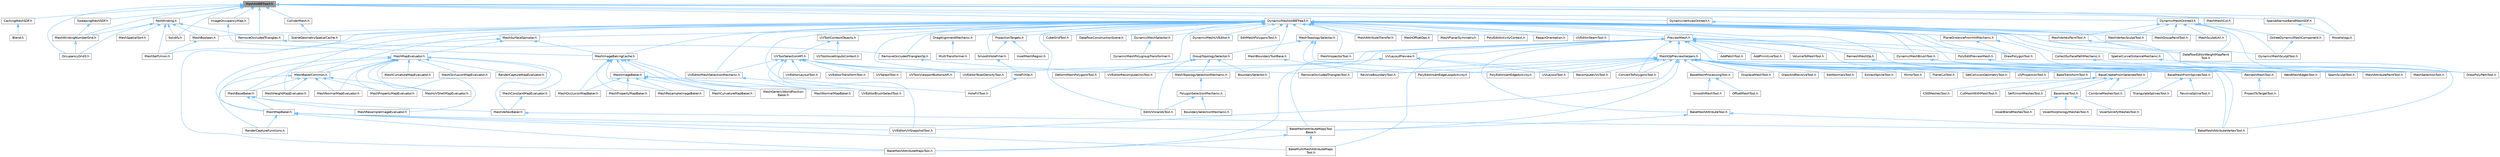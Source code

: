 digraph "MeshAABBTree3.h"
{
 // INTERACTIVE_SVG=YES
 // LATEX_PDF_SIZE
  bgcolor="transparent";
  edge [fontname=Helvetica,fontsize=10,labelfontname=Helvetica,labelfontsize=10];
  node [fontname=Helvetica,fontsize=10,shape=box,height=0.2,width=0.4];
  Node1 [id="Node000001",label="MeshAABBTree3.h",height=0.2,width=0.4,color="gray40", fillcolor="grey60", style="filled", fontcolor="black",tooltip=" "];
  Node1 -> Node2 [id="edge1_Node000001_Node000002",dir="back",color="steelblue1",style="solid",tooltip=" "];
  Node2 [id="Node000002",label="CachingMeshSDF.h",height=0.2,width=0.4,color="grey40", fillcolor="white", style="filled",URL="$d3/de9/CachingMeshSDF_8h.html",tooltip=" "];
  Node2 -> Node3 [id="edge2_Node000002_Node000003",dir="back",color="steelblue1",style="solid",tooltip=" "];
  Node3 [id="Node000003",label="Blend.h",height=0.2,width=0.4,color="grey40", fillcolor="white", style="filled",URL="$d4/d80/Blend_8h.html",tooltip=" "];
  Node1 -> Node4 [id="edge3_Node000001_Node000004",dir="back",color="steelblue1",style="solid",tooltip=" "];
  Node4 [id="Node000004",label="ColliderMesh.h",height=0.2,width=0.4,color="grey40", fillcolor="white", style="filled",URL="$d8/d3c/ColliderMesh_8h.html",tooltip=" "];
  Node4 -> Node5 [id="edge4_Node000004_Node000005",dir="back",color="steelblue1",style="solid",tooltip=" "];
  Node5 [id="Node000005",label="SceneGeometrySpatialCache.h",height=0.2,width=0.4,color="grey40", fillcolor="white", style="filled",URL="$d6/d6f/SceneGeometrySpatialCache_8h.html",tooltip=" "];
  Node1 -> Node6 [id="edge5_Node000001_Node000006",dir="back",color="steelblue1",style="solid",tooltip=" "];
  Node6 [id="Node000006",label="DynamicMeshAABBTree3.h",height=0.2,width=0.4,color="grey40", fillcolor="white", style="filled",URL="$d5/d0d/DynamicMeshAABBTree3_8h.html",tooltip=" "];
  Node6 -> Node7 [id="edge6_Node000006_Node000007",dir="back",color="steelblue1",style="solid",tooltip=" "];
  Node7 [id="Node000007",label="BakeMeshAttributeMapsTool.h",height=0.2,width=0.4,color="grey40", fillcolor="white", style="filled",URL="$d8/d14/BakeMeshAttributeMapsTool_8h.html",tooltip=" "];
  Node6 -> Node8 [id="edge7_Node000006_Node000008",dir="back",color="steelblue1",style="solid",tooltip=" "];
  Node8 [id="Node000008",label="BakeMeshAttributeVertexTool.h",height=0.2,width=0.4,color="grey40", fillcolor="white", style="filled",URL="$d6/d76/BakeMeshAttributeVertexTool_8h.html",tooltip=" "];
  Node6 -> Node9 [id="edge8_Node000006_Node000009",dir="back",color="steelblue1",style="solid",tooltip=" "];
  Node9 [id="Node000009",label="CollectSurfacePathMechanic.h",height=0.2,width=0.4,color="grey40", fillcolor="white", style="filled",URL="$d5/dd0/CollectSurfacePathMechanic_8h.html",tooltip=" "];
  Node9 -> Node10 [id="edge9_Node000009_Node000010",dir="back",color="steelblue1",style="solid",tooltip=" "];
  Node10 [id="Node000010",label="DrawPolyPathTool.h",height=0.2,width=0.4,color="grey40", fillcolor="white", style="filled",URL="$dc/d3e/DrawPolyPathTool_8h.html",tooltip=" "];
  Node6 -> Node11 [id="edge10_Node000006_Node000011",dir="back",color="steelblue1",style="solid",tooltip=" "];
  Node11 [id="Node000011",label="CubeGridTool.h",height=0.2,width=0.4,color="grey40", fillcolor="white", style="filled",URL="$d3/d38/CubeGridTool_8h.html",tooltip=" "];
  Node6 -> Node12 [id="edge11_Node000006_Node000012",dir="back",color="steelblue1",style="solid",tooltip=" "];
  Node12 [id="Node000012",label="DataflowConstructionScene.h",height=0.2,width=0.4,color="grey40", fillcolor="white", style="filled",URL="$d7/d24/DataflowConstructionScene_8h.html",tooltip=" "];
  Node6 -> Node13 [id="edge12_Node000006_Node000013",dir="back",color="steelblue1",style="solid",tooltip=" "];
  Node13 [id="Node000013",label="DataflowEditorWeightMapPaint\lTool.h",height=0.2,width=0.4,color="grey40", fillcolor="white", style="filled",URL="$db/d46/DataflowEditorWeightMapPaintTool_8h.html",tooltip=" "];
  Node6 -> Node14 [id="edge13_Node000006_Node000014",dir="back",color="steelblue1",style="solid",tooltip=" "];
  Node14 [id="Node000014",label="DeformMeshPolygonsTool.h",height=0.2,width=0.4,color="grey40", fillcolor="white", style="filled",URL="$db/d72/DeformMeshPolygonsTool_8h.html",tooltip=" "];
  Node6 -> Node15 [id="edge14_Node000006_Node000015",dir="back",color="steelblue1",style="solid",tooltip=" "];
  Node15 [id="Node000015",label="DragAlignmentMechanic.h",height=0.2,width=0.4,color="grey40", fillcolor="white", style="filled",URL="$d1/d74/DragAlignmentMechanic_8h.html",tooltip=" "];
  Node15 -> Node16 [id="edge15_Node000015_Node000016",dir="back",color="steelblue1",style="solid",tooltip=" "];
  Node16 [id="Node000016",label="MultiTransformer.h",height=0.2,width=0.4,color="grey40", fillcolor="white", style="filled",URL="$d1/d6f/MultiTransformer_8h.html",tooltip=" "];
  Node6 -> Node17 [id="edge16_Node000006_Node000017",dir="back",color="steelblue1",style="solid",tooltip=" "];
  Node17 [id="Node000017",label="DrawPolygonTool.h",height=0.2,width=0.4,color="grey40", fillcolor="white", style="filled",URL="$d0/d15/DrawPolygonTool_8h.html",tooltip=" "];
  Node6 -> Node18 [id="edge17_Node000006_Node000018",dir="back",color="steelblue1",style="solid",tooltip=" "];
  Node18 [id="Node000018",label="DynamicMeshBrushTool.h",height=0.2,width=0.4,color="grey40", fillcolor="white", style="filled",URL="$da/d04/DynamicMeshBrushTool_8h.html",tooltip=" "];
  Node18 -> Node19 [id="edge18_Node000018_Node000019",dir="back",color="steelblue1",style="solid",tooltip=" "];
  Node19 [id="Node000019",label="MeshAttributePaintTool.h",height=0.2,width=0.4,color="grey40", fillcolor="white", style="filled",URL="$d3/d29/MeshAttributePaintTool_8h.html",tooltip=" "];
  Node18 -> Node20 [id="edge19_Node000018_Node000020",dir="back",color="steelblue1",style="solid",tooltip=" "];
  Node20 [id="Node000020",label="MeshSelectionTool.h",height=0.2,width=0.4,color="grey40", fillcolor="white", style="filled",URL="$d8/d80/MeshSelectionTool_8h.html",tooltip=" "];
  Node18 -> Node21 [id="edge20_Node000018_Node000021",dir="back",color="steelblue1",style="solid",tooltip=" "];
  Node21 [id="Node000021",label="SeamSculptTool.h",height=0.2,width=0.4,color="grey40", fillcolor="white", style="filled",URL="$d1/d31/SeamSculptTool_8h.html",tooltip=" "];
  Node6 -> Node22 [id="edge21_Node000006_Node000022",dir="back",color="steelblue1",style="solid",tooltip=" "];
  Node22 [id="Node000022",label="DynamicMeshSculptTool.h",height=0.2,width=0.4,color="grey40", fillcolor="white", style="filled",URL="$d6/d16/DynamicMeshSculptTool_8h.html",tooltip=" "];
  Node6 -> Node23 [id="edge22_Node000006_Node000023",dir="back",color="steelblue1",style="solid",tooltip=" "];
  Node23 [id="Node000023",label="DynamicMeshSelector.h",height=0.2,width=0.4,color="grey40", fillcolor="white", style="filled",URL="$dc/d01/DynamicMeshSelector_8h.html",tooltip=" "];
  Node23 -> Node24 [id="edge23_Node000023_Node000024",dir="back",color="steelblue1",style="solid",tooltip=" "];
  Node24 [id="Node000024",label="DynamicMeshPolygroupTransformer.h",height=0.2,width=0.4,color="grey40", fillcolor="white", style="filled",URL="$dc/db2/DynamicMeshPolygroupTransformer_8h.html",tooltip=" "];
  Node6 -> Node25 [id="edge24_Node000006_Node000025",dir="back",color="steelblue1",style="solid",tooltip=" "];
  Node25 [id="Node000025",label="DynamicMeshUVEditor.h",height=0.2,width=0.4,color="grey40", fillcolor="white", style="filled",URL="$d9/d1e/DynamicMeshUVEditor_8h.html",tooltip=" "];
  Node6 -> Node26 [id="edge25_Node000006_Node000026",dir="back",color="steelblue1",style="solid",tooltip=" "];
  Node26 [id="Node000026",label="EditMeshPolygonsTool.h",height=0.2,width=0.4,color="grey40", fillcolor="white", style="filled",URL="$d5/d72/EditMeshPolygonsTool_8h.html",tooltip=" "];
  Node6 -> Node27 [id="edge26_Node000006_Node000027",dir="back",color="steelblue1",style="solid",tooltip=" "];
  Node27 [id="Node000027",label="EditUVIslandsTool.h",height=0.2,width=0.4,color="grey40", fillcolor="white", style="filled",URL="$d0/de4/EditUVIslandsTool_8h.html",tooltip=" "];
  Node6 -> Node28 [id="edge27_Node000006_Node000028",dir="back",color="steelblue1",style="solid",tooltip=" "];
  Node28 [id="Node000028",label="HoleFillTool.h",height=0.2,width=0.4,color="grey40", fillcolor="white", style="filled",URL="$da/d02/HoleFillTool_8h.html",tooltip=" "];
  Node6 -> Node29 [id="edge28_Node000006_Node000029",dir="back",color="steelblue1",style="solid",tooltip=" "];
  Node29 [id="Node000029",label="MeshAttributeTransfer.h",height=0.2,width=0.4,color="grey40", fillcolor="white", style="filled",URL="$dc/d1c/MeshAttributeTransfer_8h.html",tooltip=" "];
  Node6 -> Node30 [id="edge29_Node000006_Node000030",dir="back",color="steelblue1",style="solid",tooltip=" "];
  Node30 [id="Node000030",label="MeshBakerCommon.h",height=0.2,width=0.4,color="grey40", fillcolor="white", style="filled",URL="$d9/d92/MeshBakerCommon_8h.html",tooltip=" "];
  Node30 -> Node31 [id="edge30_Node000030_Node000031",dir="back",color="steelblue1",style="solid",tooltip=" "];
  Node31 [id="Node000031",label="MeshBaseBaker.h",height=0.2,width=0.4,color="grey40", fillcolor="white", style="filled",URL="$d7/ddc/MeshBaseBaker_8h.html",tooltip=" "];
  Node31 -> Node32 [id="edge31_Node000031_Node000032",dir="back",color="steelblue1",style="solid",tooltip=" "];
  Node32 [id="Node000032",label="MeshMapBaker.h",height=0.2,width=0.4,color="grey40", fillcolor="white", style="filled",URL="$d5/d05/MeshMapBaker_8h.html",tooltip=" "];
  Node32 -> Node7 [id="edge32_Node000032_Node000007",dir="back",color="steelblue1",style="solid",tooltip=" "];
  Node32 -> Node33 [id="edge33_Node000032_Node000033",dir="back",color="steelblue1",style="solid",tooltip=" "];
  Node33 [id="Node000033",label="BakeMeshAttributeMapsTool\lBase.h",height=0.2,width=0.4,color="grey40", fillcolor="white", style="filled",URL="$dc/d68/BakeMeshAttributeMapsToolBase_8h.html",tooltip=" "];
  Node33 -> Node7 [id="edge34_Node000033_Node000007",dir="back",color="steelblue1",style="solid",tooltip=" "];
  Node33 -> Node34 [id="edge35_Node000033_Node000034",dir="back",color="steelblue1",style="solid",tooltip=" "];
  Node34 [id="Node000034",label="BakeMultiMeshAttributeMaps\lTool.h",height=0.2,width=0.4,color="grey40", fillcolor="white", style="filled",URL="$d7/d65/BakeMultiMeshAttributeMapsTool_8h.html",tooltip=" "];
  Node32 -> Node34 [id="edge36_Node000032_Node000034",dir="back",color="steelblue1",style="solid",tooltip=" "];
  Node32 -> Node35 [id="edge37_Node000032_Node000035",dir="back",color="steelblue1",style="solid",tooltip=" "];
  Node35 [id="Node000035",label="RenderCaptureFunctions.h",height=0.2,width=0.4,color="grey40", fillcolor="white", style="filled",URL="$d3/dc6/RenderCaptureFunctions_8h.html",tooltip=" "];
  Node32 -> Node36 [id="edge38_Node000032_Node000036",dir="back",color="steelblue1",style="solid",tooltip=" "];
  Node36 [id="Node000036",label="UVEditorUVSnapshotTool.h",height=0.2,width=0.4,color="grey40", fillcolor="white", style="filled",URL="$d4/dd6/UVEditorUVSnapshotTool_8h.html",tooltip=" "];
  Node31 -> Node37 [id="edge39_Node000031_Node000037",dir="back",color="steelblue1",style="solid",tooltip=" "];
  Node37 [id="Node000037",label="MeshResampleImageEvaluator.h",height=0.2,width=0.4,color="grey40", fillcolor="white", style="filled",URL="$df/de3/MeshResampleImageEvaluator_8h.html",tooltip=" "];
  Node31 -> Node38 [id="edge40_Node000031_Node000038",dir="back",color="steelblue1",style="solid",tooltip=" "];
  Node38 [id="Node000038",label="MeshVertexBaker.h",height=0.2,width=0.4,color="grey40", fillcolor="white", style="filled",URL="$df/d96/MeshVertexBaker_8h.html",tooltip=" "];
  Node38 -> Node8 [id="edge41_Node000038_Node000008",dir="back",color="steelblue1",style="solid",tooltip=" "];
  Node30 -> Node39 [id="edge42_Node000030_Node000039",dir="back",color="steelblue1",style="solid",tooltip=" "];
  Node39 [id="Node000039",label="MeshHeightMapEvaluator.h",height=0.2,width=0.4,color="grey40", fillcolor="white", style="filled",URL="$df/d45/MeshHeightMapEvaluator_8h.html",tooltip=" "];
  Node30 -> Node40 [id="edge43_Node000030_Node000040",dir="back",color="steelblue1",style="solid",tooltip=" "];
  Node40 [id="Node000040",label="MeshNormalMapEvaluator.h",height=0.2,width=0.4,color="grey40", fillcolor="white", style="filled",URL="$da/d03/MeshNormalMapEvaluator_8h.html",tooltip=" "];
  Node30 -> Node41 [id="edge44_Node000030_Node000041",dir="back",color="steelblue1",style="solid",tooltip=" "];
  Node41 [id="Node000041",label="MeshPropertyMapEvaluator.h",height=0.2,width=0.4,color="grey40", fillcolor="white", style="filled",URL="$d5/d6f/MeshPropertyMapEvaluator_8h.html",tooltip=" "];
  Node30 -> Node42 [id="edge45_Node000030_Node000042",dir="back",color="steelblue1",style="solid",tooltip=" "];
  Node42 [id="Node000042",label="MeshUVShellMapEvaluator.h",height=0.2,width=0.4,color="grey40", fillcolor="white", style="filled",URL="$da/d27/MeshUVShellMapEvaluator_8h.html",tooltip=" "];
  Node30 -> Node35 [id="edge46_Node000030_Node000035",dir="back",color="steelblue1",style="solid",tooltip=" "];
  Node6 -> Node31 [id="edge47_Node000006_Node000031",dir="back",color="steelblue1",style="solid",tooltip=" "];
  Node6 -> Node43 [id="edge48_Node000006_Node000043",dir="back",color="steelblue1",style="solid",tooltip=" "];
  Node43 [id="Node000043",label="MeshBoolean.h",height=0.2,width=0.4,color="grey40", fillcolor="white", style="filled",URL="$dc/d24/MeshBoolean_8h.html",tooltip=" "];
  Node43 -> Node44 [id="edge49_Node000043_Node000044",dir="back",color="steelblue1",style="solid",tooltip=" "];
  Node44 [id="Node000044",label="MeshSelfUnion.h",height=0.2,width=0.4,color="grey40", fillcolor="white", style="filled",URL="$d0/d5f/MeshSelfUnion_8h.html",tooltip=" "];
  Node6 -> Node45 [id="edge50_Node000006_Node000045",dir="back",color="steelblue1",style="solid",tooltip=" "];
  Node45 [id="Node000045",label="MeshBoundaryToolBase.h",height=0.2,width=0.4,color="grey40", fillcolor="white", style="filled",URL="$dd/da3/MeshBoundaryToolBase_8h.html",tooltip=" "];
  Node45 -> Node46 [id="edge51_Node000045_Node000046",dir="back",color="steelblue1",style="solid",tooltip=" "];
  Node46 [id="Node000046",label="RevolveBoundaryTool.h",height=0.2,width=0.4,color="grey40", fillcolor="white", style="filled",URL="$da/dce/RevolveBoundaryTool_8h.html",tooltip=" "];
  Node6 -> Node47 [id="edge52_Node000006_Node000047",dir="back",color="steelblue1",style="solid",tooltip=" "];
  Node47 [id="Node000047",label="MeshGroupPaintTool.h",height=0.2,width=0.4,color="grey40", fillcolor="white", style="filled",URL="$dd/d04/MeshGroupPaintTool_8h.html",tooltip=" "];
  Node6 -> Node48 [id="edge53_Node000006_Node000048",dir="back",color="steelblue1",style="solid",tooltip=" "];
  Node48 [id="Node000048",label="MeshImageBakingCache.h",height=0.2,width=0.4,color="grey40", fillcolor="white", style="filled",URL="$dd/d09/MeshImageBakingCache_8h.html",tooltip=" "];
  Node48 -> Node49 [id="edge54_Node000048_Node000049",dir="back",color="steelblue1",style="solid",tooltip=" "];
  Node49 [id="Node000049",label="MeshCurvatureMapBaker.h",height=0.2,width=0.4,color="grey40", fillcolor="white", style="filled",URL="$d8/ddd/MeshCurvatureMapBaker_8h.html",tooltip=" "];
  Node48 -> Node50 [id="edge55_Node000048_Node000050",dir="back",color="steelblue1",style="solid",tooltip=" "];
  Node50 [id="Node000050",label="MeshGenericWorldPosition\lBaker.h",height=0.2,width=0.4,color="grey40", fillcolor="white", style="filled",URL="$df/d9a/MeshGenericWorldPositionBaker_8h.html",tooltip=" "];
  Node48 -> Node51 [id="edge56_Node000048_Node000051",dir="back",color="steelblue1",style="solid",tooltip=" "];
  Node51 [id="Node000051",label="MeshImageBaker.h",height=0.2,width=0.4,color="grey40", fillcolor="white", style="filled",URL="$df/d35/MeshImageBaker_8h.html",tooltip=" "];
  Node51 -> Node49 [id="edge57_Node000051_Node000049",dir="back",color="steelblue1",style="solid",tooltip=" "];
  Node51 -> Node50 [id="edge58_Node000051_Node000050",dir="back",color="steelblue1",style="solid",tooltip=" "];
  Node51 -> Node52 [id="edge59_Node000051_Node000052",dir="back",color="steelblue1",style="solid",tooltip=" "];
  Node52 [id="Node000052",label="MeshNormalMapBaker.h",height=0.2,width=0.4,color="grey40", fillcolor="white", style="filled",URL="$d5/dff/MeshNormalMapBaker_8h.html",tooltip=" "];
  Node51 -> Node53 [id="edge60_Node000051_Node000053",dir="back",color="steelblue1",style="solid",tooltip=" "];
  Node53 [id="Node000053",label="MeshOcclusionMapBaker.h",height=0.2,width=0.4,color="grey40", fillcolor="white", style="filled",URL="$dd/d77/MeshOcclusionMapBaker_8h.html",tooltip=" "];
  Node51 -> Node54 [id="edge61_Node000051_Node000054",dir="back",color="steelblue1",style="solid",tooltip=" "];
  Node54 [id="Node000054",label="MeshPropertyMapBaker.h",height=0.2,width=0.4,color="grey40", fillcolor="white", style="filled",URL="$d1/dcf/MeshPropertyMapBaker_8h.html",tooltip=" "];
  Node51 -> Node55 [id="edge62_Node000051_Node000055",dir="back",color="steelblue1",style="solid",tooltip=" "];
  Node55 [id="Node000055",label="MeshResampleImageBaker.h",height=0.2,width=0.4,color="grey40", fillcolor="white", style="filled",URL="$d4/d00/MeshResampleImageBaker_8h.html",tooltip=" "];
  Node48 -> Node52 [id="edge63_Node000048_Node000052",dir="back",color="steelblue1",style="solid",tooltip=" "];
  Node48 -> Node53 [id="edge64_Node000048_Node000053",dir="back",color="steelblue1",style="solid",tooltip=" "];
  Node48 -> Node54 [id="edge65_Node000048_Node000054",dir="back",color="steelblue1",style="solid",tooltip=" "];
  Node48 -> Node55 [id="edge66_Node000048_Node000055",dir="back",color="steelblue1",style="solid",tooltip=" "];
  Node6 -> Node56 [id="edge67_Node000006_Node000056",dir="back",color="steelblue1",style="solid",tooltip=" "];
  Node56 [id="Node000056",label="MeshInspectorTool.h",height=0.2,width=0.4,color="grey40", fillcolor="white", style="filled",URL="$de/da1/MeshInspectorTool_8h.html",tooltip=" "];
  Node6 -> Node57 [id="edge68_Node000006_Node000057",dir="back",color="steelblue1",style="solid",tooltip=" "];
  Node57 [id="Node000057",label="MeshOffsetOps.h",height=0.2,width=0.4,color="grey40", fillcolor="white", style="filled",URL="$da/d6c/MeshOffsetOps_8h.html",tooltip=" "];
  Node6 -> Node58 [id="edge69_Node000006_Node000058",dir="back",color="steelblue1",style="solid",tooltip=" "];
  Node58 [id="Node000058",label="MeshPlanarSymmetry.h",height=0.2,width=0.4,color="grey40", fillcolor="white", style="filled",URL="$d7/d1d/MeshPlanarSymmetry_8h.html",tooltip=" "];
  Node6 -> Node59 [id="edge70_Node000006_Node000059",dir="back",color="steelblue1",style="solid",tooltip=" "];
  Node59 [id="Node000059",label="MeshSculptUtil.h",height=0.2,width=0.4,color="grey40", fillcolor="white", style="filled",URL="$dc/de1/MeshSculptUtil_8h.html",tooltip=" "];
  Node6 -> Node44 [id="edge71_Node000006_Node000044",dir="back",color="steelblue1",style="solid",tooltip=" "];
  Node6 -> Node60 [id="edge72_Node000006_Node000060",dir="back",color="steelblue1",style="solid",tooltip=" "];
  Node60 [id="Node000060",label="MeshSurfaceSampler.h",height=0.2,width=0.4,color="grey40", fillcolor="white", style="filled",URL="$de/d0c/MeshSurfaceSampler_8h.html",tooltip=" "];
  Node60 -> Node48 [id="edge73_Node000060_Node000048",dir="back",color="steelblue1",style="solid",tooltip=" "];
  Node60 -> Node32 [id="edge74_Node000060_Node000032",dir="back",color="steelblue1",style="solid",tooltip=" "];
  Node60 -> Node61 [id="edge75_Node000060_Node000061",dir="back",color="steelblue1",style="solid",tooltip=" "];
  Node61 [id="Node000061",label="MeshMapEvaluator.h",height=0.2,width=0.4,color="grey40", fillcolor="white", style="filled",URL="$d1/d1f/MeshMapEvaluator_8h.html",tooltip=" "];
  Node61 -> Node30 [id="edge76_Node000061_Node000030",dir="back",color="steelblue1",style="solid",tooltip=" "];
  Node61 -> Node62 [id="edge77_Node000061_Node000062",dir="back",color="steelblue1",style="solid",tooltip=" "];
  Node62 [id="Node000062",label="MeshConstantMapEvaluator.h",height=0.2,width=0.4,color="grey40", fillcolor="white", style="filled",URL="$dd/dfb/MeshConstantMapEvaluator_8h.html",tooltip=" "];
  Node62 -> Node38 [id="edge78_Node000062_Node000038",dir="back",color="steelblue1",style="solid",tooltip=" "];
  Node61 -> Node63 [id="edge79_Node000061_Node000063",dir="back",color="steelblue1",style="solid",tooltip=" "];
  Node63 [id="Node000063",label="MeshCurvatureMapEvaluator.h",height=0.2,width=0.4,color="grey40", fillcolor="white", style="filled",URL="$d6/dc0/MeshCurvatureMapEvaluator_8h.html",tooltip=" "];
  Node61 -> Node39 [id="edge80_Node000061_Node000039",dir="back",color="steelblue1",style="solid",tooltip=" "];
  Node61 -> Node32 [id="edge81_Node000061_Node000032",dir="back",color="steelblue1",style="solid",tooltip=" "];
  Node61 -> Node40 [id="edge82_Node000061_Node000040",dir="back",color="steelblue1",style="solid",tooltip=" "];
  Node61 -> Node64 [id="edge83_Node000061_Node000064",dir="back",color="steelblue1",style="solid",tooltip=" "];
  Node64 [id="Node000064",label="MeshOcclusionMapEvaluator.h",height=0.2,width=0.4,color="grey40", fillcolor="white", style="filled",URL="$d5/dc2/MeshOcclusionMapEvaluator_8h.html",tooltip=" "];
  Node61 -> Node41 [id="edge84_Node000061_Node000041",dir="back",color="steelblue1",style="solid",tooltip=" "];
  Node61 -> Node37 [id="edge85_Node000061_Node000037",dir="back",color="steelblue1",style="solid",tooltip=" "];
  Node61 -> Node42 [id="edge86_Node000061_Node000042",dir="back",color="steelblue1",style="solid",tooltip=" "];
  Node61 -> Node38 [id="edge87_Node000061_Node000038",dir="back",color="steelblue1",style="solid",tooltip=" "];
  Node61 -> Node65 [id="edge88_Node000061_Node000065",dir="back",color="steelblue1",style="solid",tooltip=" "];
  Node65 [id="Node000065",label="RenderCaptureMapEvaluator.h",height=0.2,width=0.4,color="grey40", fillcolor="white", style="filled",URL="$d0/d5c/RenderCaptureMapEvaluator_8h.html",tooltip=" "];
  Node6 -> Node66 [id="edge89_Node000006_Node000066",dir="back",color="steelblue1",style="solid",tooltip=" "];
  Node66 [id="Node000066",label="MeshTopologySelector.h",height=0.2,width=0.4,color="grey40", fillcolor="white", style="filled",URL="$d1/db0/MeshTopologySelector_8h.html",tooltip=" "];
  Node66 -> Node67 [id="edge90_Node000066_Node000067",dir="back",color="steelblue1",style="solid",tooltip=" "];
  Node67 [id="Node000067",label="GroupTopologySelector.h",height=0.2,width=0.4,color="grey40", fillcolor="white", style="filled",URL="$dc/dfe/GroupTopologySelector_8h.html",tooltip=" "];
  Node67 -> Node68 [id="edge91_Node000067_Node000068",dir="back",color="steelblue1",style="solid",tooltip=" "];
  Node68 [id="Node000068",label="BoundarySelector.h",height=0.2,width=0.4,color="grey40", fillcolor="white", style="filled",URL="$db/dc2/BoundarySelector_8h.html",tooltip=" "];
  Node67 -> Node14 [id="edge92_Node000067_Node000014",dir="back",color="steelblue1",style="solid",tooltip=" "];
  Node67 -> Node27 [id="edge93_Node000067_Node000027",dir="back",color="steelblue1",style="solid",tooltip=" "];
  Node67 -> Node69 [id="edge94_Node000067_Node000069",dir="back",color="steelblue1",style="solid",tooltip=" "];
  Node69 [id="Node000069",label="MeshTopologySelectionMechanic.h",height=0.2,width=0.4,color="grey40", fillcolor="white", style="filled",URL="$d5/d15/MeshTopologySelectionMechanic_8h.html",tooltip=" "];
  Node69 -> Node70 [id="edge95_Node000069_Node000070",dir="back",color="steelblue1",style="solid",tooltip=" "];
  Node70 [id="Node000070",label="PolygonSelectionMechanic.h",height=0.2,width=0.4,color="grey40", fillcolor="white", style="filled",URL="$da/dff/PolygonSelectionMechanic_8h.html",tooltip=" "];
  Node70 -> Node71 [id="edge96_Node000070_Node000071",dir="back",color="steelblue1",style="solid",tooltip=" "];
  Node71 [id="Node000071",label="BoundarySelectionMechanic.h",height=0.2,width=0.4,color="grey40", fillcolor="white", style="filled",URL="$d8/dd6/BoundarySelectionMechanic_8h.html",tooltip=" "];
  Node70 -> Node27 [id="edge97_Node000070_Node000027",dir="back",color="steelblue1",style="solid",tooltip=" "];
  Node66 -> Node72 [id="edge98_Node000066_Node000072",dir="back",color="steelblue1",style="solid",tooltip=" "];
  Node72 [id="Node000072",label="PolyEditInsertEdgeActivity.h",height=0.2,width=0.4,color="grey40", fillcolor="white", style="filled",URL="$d1/d26/PolyEditInsertEdgeActivity_8h.html",tooltip=" "];
  Node66 -> Node73 [id="edge99_Node000066_Node000073",dir="back",color="steelblue1",style="solid",tooltip=" "];
  Node73 [id="Node000073",label="PolyEditInsertEdgeLoopActivity.h",height=0.2,width=0.4,color="grey40", fillcolor="white", style="filled",URL="$d5/d37/PolyEditInsertEdgeLoopActivity_8h.html",tooltip=" "];
  Node6 -> Node74 [id="edge100_Node000006_Node000074",dir="back",color="steelblue1",style="solid",tooltip=" "];
  Node74 [id="Node000074",label="MeshVertexPaintTool.h",height=0.2,width=0.4,color="grey40", fillcolor="white", style="filled",URL="$db/d74/MeshVertexPaintTool_8h.html",tooltip=" "];
  Node74 -> Node13 [id="edge101_Node000074_Node000013",dir="back",color="steelblue1",style="solid",tooltip=" "];
  Node6 -> Node75 [id="edge102_Node000006_Node000075",dir="back",color="steelblue1",style="solid",tooltip=" "];
  Node75 [id="Node000075",label="MeshVertexSculptTool.h",height=0.2,width=0.4,color="grey40", fillcolor="white", style="filled",URL="$dc/da6/MeshVertexSculptTool_8h.html",tooltip=" "];
  Node6 -> Node76 [id="edge103_Node000006_Node000076",dir="back",color="steelblue1",style="solid",tooltip=" "];
  Node76 [id="Node000076",label="PlaneDistanceFromHitMechanic.h",height=0.2,width=0.4,color="grey40", fillcolor="white", style="filled",URL="$dc/dea/PlaneDistanceFromHitMechanic_8h.html",tooltip=" "];
  Node76 -> Node10 [id="edge104_Node000076_Node000010",dir="back",color="steelblue1",style="solid",tooltip=" "];
  Node76 -> Node17 [id="edge105_Node000076_Node000017",dir="back",color="steelblue1",style="solid",tooltip=" "];
  Node6 -> Node77 [id="edge106_Node000006_Node000077",dir="back",color="steelblue1",style="solid",tooltip=" "];
  Node77 [id="Node000077",label="PolyEditActivityContext.h",height=0.2,width=0.4,color="grey40", fillcolor="white", style="filled",URL="$d8/d66/PolyEditActivityContext_8h.html",tooltip=" "];
  Node6 -> Node78 [id="edge107_Node000006_Node000078",dir="back",color="steelblue1",style="solid",tooltip=" "];
  Node78 [id="Node000078",label="PolyEditPreviewMesh.h",height=0.2,width=0.4,color="grey40", fillcolor="white", style="filled",URL="$d2/de8/PolyEditPreviewMesh_8h.html",tooltip=" "];
  Node78 -> Node10 [id="edge108_Node000078_Node000010",dir="back",color="steelblue1",style="solid",tooltip=" "];
  Node6 -> Node79 [id="edge109_Node000006_Node000079",dir="back",color="steelblue1",style="solid",tooltip=" "];
  Node79 [id="Node000079",label="PreviewMesh.h",height=0.2,width=0.4,color="grey40", fillcolor="white", style="filled",URL="$d6/d30/PreviewMesh_8h.html",tooltip=" "];
  Node79 -> Node80 [id="edge110_Node000079_Node000080",dir="back",color="steelblue1",style="solid",tooltip=" "];
  Node80 [id="Node000080",label="AddPatchTool.h",height=0.2,width=0.4,color="grey40", fillcolor="white", style="filled",URL="$d5/deb/AddPatchTool_8h.html",tooltip=" "];
  Node79 -> Node81 [id="edge111_Node000079_Node000081",dir="back",color="steelblue1",style="solid",tooltip=" "];
  Node81 [id="Node000081",label="AddPrimitiveTool.h",height=0.2,width=0.4,color="grey40", fillcolor="white", style="filled",URL="$d5/dbf/AddPrimitiveTool_8h.html",tooltip=" "];
  Node79 -> Node7 [id="edge112_Node000079_Node000007",dir="back",color="steelblue1",style="solid",tooltip=" "];
  Node79 -> Node33 [id="edge113_Node000079_Node000033",dir="back",color="steelblue1",style="solid",tooltip=" "];
  Node79 -> Node82 [id="edge114_Node000079_Node000082",dir="back",color="steelblue1",style="solid",tooltip=" "];
  Node82 [id="Node000082",label="BakeMeshAttributeTool.h",height=0.2,width=0.4,color="grey40", fillcolor="white", style="filled",URL="$d0/d82/BakeMeshAttributeTool_8h.html",tooltip=" "];
  Node82 -> Node33 [id="edge115_Node000082_Node000033",dir="back",color="steelblue1",style="solid",tooltip=" "];
  Node82 -> Node8 [id="edge116_Node000082_Node000008",dir="back",color="steelblue1",style="solid",tooltip=" "];
  Node79 -> Node8 [id="edge117_Node000079_Node000008",dir="back",color="steelblue1",style="solid",tooltip=" "];
  Node79 -> Node34 [id="edge118_Node000079_Node000034",dir="back",color="steelblue1",style="solid",tooltip=" "];
  Node79 -> Node83 [id="edge119_Node000079_Node000083",dir="back",color="steelblue1",style="solid",tooltip=" "];
  Node83 [id="Node000083",label="ConvertToPolygonsTool.h",height=0.2,width=0.4,color="grey40", fillcolor="white", style="filled",URL="$d7/d5a/ConvertToPolygonsTool_8h.html",tooltip=" "];
  Node79 -> Node17 [id="edge120_Node000079_Node000017",dir="back",color="steelblue1",style="solid",tooltip=" "];
  Node79 -> Node18 [id="edge121_Node000079_Node000018",dir="back",color="steelblue1",style="solid",tooltip=" "];
  Node79 -> Node56 [id="edge122_Node000079_Node000056",dir="back",color="steelblue1",style="solid",tooltip=" "];
  Node79 -> Node84 [id="edge123_Node000079_Node000084",dir="back",color="steelblue1",style="solid",tooltip=" "];
  Node84 [id="Node000084",label="MeshOpPreviewHelpers.h",height=0.2,width=0.4,color="grey40", fillcolor="white", style="filled",URL="$de/d33/MeshOpPreviewHelpers_8h.html",tooltip=" "];
  Node84 -> Node33 [id="edge124_Node000084_Node000033",dir="back",color="steelblue1",style="solid",tooltip=" "];
  Node84 -> Node8 [id="edge125_Node000084_Node000008",dir="back",color="steelblue1",style="solid",tooltip=" "];
  Node84 -> Node85 [id="edge126_Node000084_Node000085",dir="back",color="steelblue1",style="solid",tooltip=" "];
  Node85 [id="Node000085",label="BakeTransformTool.h",height=0.2,width=0.4,color="grey40", fillcolor="white", style="filled",URL="$dc/d39/BakeTransformTool_8h.html",tooltip=" "];
  Node84 -> Node86 [id="edge127_Node000084_Node000086",dir="back",color="steelblue1",style="solid",tooltip=" "];
  Node86 [id="Node000086",label="BaseCreateFromSelectedTool.h",height=0.2,width=0.4,color="grey40", fillcolor="white", style="filled",URL="$de/dc7/BaseCreateFromSelectedTool_8h.html",tooltip=" "];
  Node86 -> Node87 [id="edge128_Node000086_Node000087",dir="back",color="steelblue1",style="solid",tooltip=" "];
  Node87 [id="Node000087",label="BaseVoxelTool.h",height=0.2,width=0.4,color="grey40", fillcolor="white", style="filled",URL="$db/d63/BaseVoxelTool_8h.html",tooltip=" "];
  Node87 -> Node88 [id="edge129_Node000087_Node000088",dir="back",color="steelblue1",style="solid",tooltip=" "];
  Node88 [id="Node000088",label="VoxelBlendMeshesTool.h",height=0.2,width=0.4,color="grey40", fillcolor="white", style="filled",URL="$da/d0e/VoxelBlendMeshesTool_8h.html",tooltip=" "];
  Node87 -> Node89 [id="edge130_Node000087_Node000089",dir="back",color="steelblue1",style="solid",tooltip=" "];
  Node89 [id="Node000089",label="VoxelMorphologyMeshesTool.h",height=0.2,width=0.4,color="grey40", fillcolor="white", style="filled",URL="$dc/d30/VoxelMorphologyMeshesTool_8h.html",tooltip=" "];
  Node87 -> Node90 [id="edge131_Node000087_Node000090",dir="back",color="steelblue1",style="solid",tooltip=" "];
  Node90 [id="Node000090",label="VoxelSolidifyMeshesTool.h",height=0.2,width=0.4,color="grey40", fillcolor="white", style="filled",URL="$de/da2/VoxelSolidifyMeshesTool_8h.html",tooltip=" "];
  Node86 -> Node91 [id="edge132_Node000086_Node000091",dir="back",color="steelblue1",style="solid",tooltip=" "];
  Node91 [id="Node000091",label="CSGMeshesTool.h",height=0.2,width=0.4,color="grey40", fillcolor="white", style="filled",URL="$db/dd1/CSGMeshesTool_8h.html",tooltip=" "];
  Node86 -> Node92 [id="edge133_Node000086_Node000092",dir="back",color="steelblue1",style="solid",tooltip=" "];
  Node92 [id="Node000092",label="CombineMeshesTool.h",height=0.2,width=0.4,color="grey40", fillcolor="white", style="filled",URL="$dd/da3/CombineMeshesTool_8h.html",tooltip=" "];
  Node86 -> Node93 [id="edge134_Node000086_Node000093",dir="back",color="steelblue1",style="solid",tooltip=" "];
  Node93 [id="Node000093",label="CutMeshWithMeshTool.h",height=0.2,width=0.4,color="grey40", fillcolor="white", style="filled",URL="$d2/d2c/CutMeshWithMeshTool_8h.html",tooltip=" "];
  Node86 -> Node94 [id="edge135_Node000086_Node000094",dir="back",color="steelblue1",style="solid",tooltip=" "];
  Node94 [id="Node000094",label="SelfUnionMeshesTool.h",height=0.2,width=0.4,color="grey40", fillcolor="white", style="filled",URL="$dc/dad/SelfUnionMeshesTool_8h.html",tooltip=" "];
  Node84 -> Node95 [id="edge136_Node000084_Node000095",dir="back",color="steelblue1",style="solid",tooltip=" "];
  Node95 [id="Node000095",label="BaseMeshFromSplinesTool.h",height=0.2,width=0.4,color="grey40", fillcolor="white", style="filled",URL="$da/d31/BaseMeshFromSplinesTool_8h.html",tooltip=" "];
  Node95 -> Node96 [id="edge137_Node000095_Node000096",dir="back",color="steelblue1",style="solid",tooltip=" "];
  Node96 [id="Node000096",label="RevolveSplineTool.h",height=0.2,width=0.4,color="grey40", fillcolor="white", style="filled",URL="$d3/d36/RevolveSplineTool_8h.html",tooltip=" "];
  Node95 -> Node97 [id="edge138_Node000095_Node000097",dir="back",color="steelblue1",style="solid",tooltip=" "];
  Node97 [id="Node000097",label="TriangulateSplinesTool.h",height=0.2,width=0.4,color="grey40", fillcolor="white", style="filled",URL="$d9/de6/TriangulateSplinesTool_8h.html",tooltip=" "];
  Node84 -> Node98 [id="edge139_Node000084_Node000098",dir="back",color="steelblue1",style="solid",tooltip=" "];
  Node98 [id="Node000098",label="BaseMeshProcessingTool.h",height=0.2,width=0.4,color="grey40", fillcolor="white", style="filled",URL="$d4/d77/BaseMeshProcessingTool_8h.html",tooltip=" "];
  Node98 -> Node99 [id="edge140_Node000098_Node000099",dir="back",color="steelblue1",style="solid",tooltip=" "];
  Node99 [id="Node000099",label="OffsetMeshTool.h",height=0.2,width=0.4,color="grey40", fillcolor="white", style="filled",URL="$da/d01/OffsetMeshTool_8h.html",tooltip=" "];
  Node98 -> Node100 [id="edge141_Node000098_Node000100",dir="back",color="steelblue1",style="solid",tooltip=" "];
  Node100 [id="Node000100",label="SmoothMeshTool.h",height=0.2,width=0.4,color="grey40", fillcolor="white", style="filled",URL="$da/da9/SmoothMeshTool_8h.html",tooltip=" "];
  Node84 -> Node92 [id="edge142_Node000084_Node000092",dir="back",color="steelblue1",style="solid",tooltip=" "];
  Node84 -> Node83 [id="edge143_Node000084_Node000083",dir="back",color="steelblue1",style="solid",tooltip=" "];
  Node84 -> Node101 [id="edge144_Node000084_Node000101",dir="back",color="steelblue1",style="solid",tooltip=" "];
  Node101 [id="Node000101",label="DisplaceMeshTool.h",height=0.2,width=0.4,color="grey40", fillcolor="white", style="filled",URL="$da/d28/DisplaceMeshTool_8h.html",tooltip=" "];
  Node84 -> Node102 [id="edge145_Node000084_Node000102",dir="back",color="steelblue1",style="solid",tooltip=" "];
  Node102 [id="Node000102",label="DrawAndRevolveTool.h",height=0.2,width=0.4,color="grey40", fillcolor="white", style="filled",URL="$d8/d06/DrawAndRevolveTool_8h.html",tooltip=" "];
  Node84 -> Node103 [id="edge146_Node000084_Node000103",dir="back",color="steelblue1",style="solid",tooltip=" "];
  Node103 [id="Node000103",label="EditNormalsTool.h",height=0.2,width=0.4,color="grey40", fillcolor="white", style="filled",URL="$de/d53/EditNormalsTool_8h.html",tooltip=" "];
  Node84 -> Node104 [id="edge147_Node000084_Node000104",dir="back",color="steelblue1",style="solid",tooltip=" "];
  Node104 [id="Node000104",label="ExtractSplineTool.h",height=0.2,width=0.4,color="grey40", fillcolor="white", style="filled",URL="$d3/d4d/ExtractSplineTool_8h.html",tooltip=" "];
  Node84 -> Node105 [id="edge148_Node000084_Node000105",dir="back",color="steelblue1",style="solid",tooltip=" "];
  Node105 [id="Node000105",label="MirrorTool.h",height=0.2,width=0.4,color="grey40", fillcolor="white", style="filled",URL="$d3/dc9/MirrorTool_8h.html",tooltip=" "];
  Node84 -> Node106 [id="edge149_Node000084_Node000106",dir="back",color="steelblue1",style="solid",tooltip=" "];
  Node106 [id="Node000106",label="PlaneCutTool.h",height=0.2,width=0.4,color="grey40", fillcolor="white", style="filled",URL="$dd/def/PlaneCutTool_8h.html",tooltip=" "];
  Node84 -> Node72 [id="edge150_Node000084_Node000072",dir="back",color="steelblue1",style="solid",tooltip=" "];
  Node84 -> Node73 [id="edge151_Node000084_Node000073",dir="back",color="steelblue1",style="solid",tooltip=" "];
  Node84 -> Node107 [id="edge152_Node000084_Node000107",dir="back",color="steelblue1",style="solid",tooltip=" "];
  Node107 [id="Node000107",label="RecomputeUVsTool.h",height=0.2,width=0.4,color="grey40", fillcolor="white", style="filled",URL="$d0/d92/RecomputeUVsTool_8h.html",tooltip=" "];
  Node84 -> Node108 [id="edge153_Node000084_Node000108",dir="back",color="steelblue1",style="solid",tooltip=" "];
  Node108 [id="Node000108",label="RemeshMeshTool.h",height=0.2,width=0.4,color="grey40", fillcolor="white", style="filled",URL="$dc/dd6/RemeshMeshTool_8h.html",tooltip=" "];
  Node108 -> Node109 [id="edge154_Node000108_Node000109",dir="back",color="steelblue1",style="solid",tooltip=" "];
  Node109 [id="Node000109",label="ProjectToTargetTool.h",height=0.2,width=0.4,color="grey40", fillcolor="white", style="filled",URL="$d3/daa/ProjectToTargetTool_8h.html",tooltip=" "];
  Node84 -> Node110 [id="edge155_Node000084_Node000110",dir="back",color="steelblue1",style="solid",tooltip=" "];
  Node110 [id="Node000110",label="RemoveOccludedTrianglesTool.h",height=0.2,width=0.4,color="grey40", fillcolor="white", style="filled",URL="$d9/da1/RemoveOccludedTrianglesTool_8h.html",tooltip=" "];
  Node84 -> Node46 [id="edge156_Node000084_Node000046",dir="back",color="steelblue1",style="solid",tooltip=" "];
  Node84 -> Node111 [id="edge157_Node000084_Node000111",dir="back",color="steelblue1",style="solid",tooltip=" "];
  Node111 [id="Node000111",label="SetCollisionGeometryTool.h",height=0.2,width=0.4,color="grey40", fillcolor="white", style="filled",URL="$d0/de6/SetCollisionGeometryTool_8h.html",tooltip=" "];
  Node84 -> Node36 [id="edge158_Node000084_Node000036",dir="back",color="steelblue1",style="solid",tooltip=" "];
  Node84 -> Node112 [id="edge159_Node000084_Node000112",dir="back",color="steelblue1",style="solid",tooltip=" "];
  Node112 [id="Node000112",label="UVLayoutTool.h",height=0.2,width=0.4,color="grey40", fillcolor="white", style="filled",URL="$d6/d89/UVLayoutTool_8h.html",tooltip=" "];
  Node84 -> Node113 [id="edge160_Node000084_Node000113",dir="back",color="steelblue1",style="solid",tooltip=" "];
  Node113 [id="Node000113",label="UVProjectionTool.h",height=0.2,width=0.4,color="grey40", fillcolor="white", style="filled",URL="$d5/d4f/UVProjectionTool_8h.html",tooltip=" "];
  Node84 -> Node114 [id="edge161_Node000084_Node000114",dir="back",color="steelblue1",style="solid",tooltip=" "];
  Node114 [id="Node000114",label="WeldMeshEdgesTool.h",height=0.2,width=0.4,color="grey40", fillcolor="white", style="filled",URL="$d5/d6e/WeldMeshEdgesTool_8h.html",tooltip=" "];
  Node79 -> Node78 [id="edge162_Node000079_Node000078",dir="back",color="steelblue1",style="solid",tooltip=" "];
  Node79 -> Node115 [id="edge163_Node000079_Node000115",dir="back",color="steelblue1",style="solid",tooltip=" "];
  Node115 [id="Node000115",label="UVLayoutPreview.h",height=0.2,width=0.4,color="grey40", fillcolor="white", style="filled",URL="$dd/d16/UVLayoutPreview_8h.html",tooltip=" "];
  Node115 -> Node107 [id="edge164_Node000115_Node000107",dir="back",color="steelblue1",style="solid",tooltip=" "];
  Node115 -> Node116 [id="edge165_Node000115_Node000116",dir="back",color="steelblue1",style="solid",tooltip=" "];
  Node116 [id="Node000116",label="UVEditorRecomputeUVsTool.h",height=0.2,width=0.4,color="grey40", fillcolor="white", style="filled",URL="$d2/db8/UVEditorRecomputeUVsTool_8h.html",tooltip=" "];
  Node115 -> Node117 [id="edge166_Node000115_Node000117",dir="back",color="steelblue1",style="solid",tooltip=" "];
  Node117 [id="Node000117",label="UVEditorTexelDensityTool.h",height=0.2,width=0.4,color="grey40", fillcolor="white", style="filled",URL="$d0/d8b/UVEditorTexelDensityTool_8h.html",tooltip=" "];
  Node115 -> Node112 [id="edge167_Node000115_Node000112",dir="back",color="steelblue1",style="solid",tooltip=" "];
  Node79 -> Node118 [id="edge168_Node000079_Node000118",dir="back",color="steelblue1",style="solid",tooltip=" "];
  Node118 [id="Node000118",label="VolumeToMeshTool.h",height=0.2,width=0.4,color="grey40", fillcolor="white", style="filled",URL="$de/d64/VolumeToMeshTool_8h.html",tooltip=" "];
  Node79 -> Node114 [id="edge169_Node000079_Node000114",dir="back",color="steelblue1",style="solid",tooltip=" "];
  Node6 -> Node119 [id="edge170_Node000006_Node000119",dir="back",color="steelblue1",style="solid",tooltip=" "];
  Node119 [id="Node000119",label="ProjectionTargets.h",height=0.2,width=0.4,color="grey40", fillcolor="white", style="filled",URL="$d5/de2/ProjectionTargets_8h.html",tooltip=" "];
  Node119 -> Node120 [id="edge171_Node000119_Node000120",dir="back",color="steelblue1",style="solid",tooltip=" "];
  Node120 [id="Node000120",label="InsetMeshRegion.h",height=0.2,width=0.4,color="grey40", fillcolor="white", style="filled",URL="$d2/d25/InsetMeshRegion_8h.html",tooltip=" "];
  Node119 -> Node121 [id="edge172_Node000119_Node000121",dir="back",color="steelblue1",style="solid",tooltip=" "];
  Node121 [id="Node000121",label="SmoothHoleFiller.h",height=0.2,width=0.4,color="grey40", fillcolor="white", style="filled",URL="$de/dd9/SmoothHoleFiller_8h.html",tooltip=" "];
  Node121 -> Node122 [id="edge173_Node000121_Node000122",dir="back",color="steelblue1",style="solid",tooltip=" "];
  Node122 [id="Node000122",label="HoleFillOp.h",height=0.2,width=0.4,color="grey40", fillcolor="white", style="filled",URL="$da/d47/HoleFillOp_8h.html",tooltip=" "];
  Node122 -> Node28 [id="edge174_Node000122_Node000028",dir="back",color="steelblue1",style="solid",tooltip=" "];
  Node6 -> Node123 [id="edge175_Node000006_Node000123",dir="back",color="steelblue1",style="solid",tooltip=" "];
  Node123 [id="Node000123",label="RemeshMeshOp.h",height=0.2,width=0.4,color="grey40", fillcolor="white", style="filled",URL="$d5/d2c/RemeshMeshOp_8h.html",tooltip=" "];
  Node123 -> Node108 [id="edge176_Node000123_Node000108",dir="back",color="steelblue1",style="solid",tooltip=" "];
  Node6 -> Node124 [id="edge177_Node000006_Node000124",dir="back",color="steelblue1",style="solid",tooltip=" "];
  Node124 [id="Node000124",label="RemoveOccludedTrianglesOp.h",height=0.2,width=0.4,color="grey40", fillcolor="white", style="filled",URL="$d2/d39/RemoveOccludedTrianglesOp_8h.html",tooltip=" "];
  Node124 -> Node110 [id="edge178_Node000124_Node000110",dir="back",color="steelblue1",style="solid",tooltip=" "];
  Node6 -> Node125 [id="edge179_Node000006_Node000125",dir="back",color="steelblue1",style="solid",tooltip=" "];
  Node125 [id="Node000125",label="RepairOrientation.h",height=0.2,width=0.4,color="grey40", fillcolor="white", style="filled",URL="$dc/d47/RepairOrientation_8h.html",tooltip=" "];
  Node6 -> Node5 [id="edge180_Node000006_Node000005",dir="back",color="steelblue1",style="solid",tooltip=" "];
  Node6 -> Node121 [id="edge181_Node000006_Node000121",dir="back",color="steelblue1",style="solid",tooltip=" "];
  Node6 -> Node126 [id="edge182_Node000006_Node000126",dir="back",color="steelblue1",style="solid",tooltip=" "];
  Node126 [id="Node000126",label="SpatialCurveDistanceMechanic.h",height=0.2,width=0.4,color="grey40", fillcolor="white", style="filled",URL="$d3/d29/SpatialCurveDistanceMechanic_8h.html",tooltip=" "];
  Node126 -> Node10 [id="edge183_Node000126_Node000010",dir="back",color="steelblue1",style="solid",tooltip=" "];
  Node6 -> Node127 [id="edge184_Node000006_Node000127",dir="back",color="steelblue1",style="solid",tooltip=" "];
  Node127 [id="Node000127",label="UVEditorMeshSelectionMechanic.h",height=0.2,width=0.4,color="grey40", fillcolor="white", style="filled",URL="$d2/d73/UVEditorMeshSelectionMechanic_8h.html",tooltip=" "];
  Node127 -> Node128 [id="edge185_Node000127_Node000128",dir="back",color="steelblue1",style="solid",tooltip=" "];
  Node128 [id="Node000128",label="UVEditorBrushSelectTool.h",height=0.2,width=0.4,color="grey40", fillcolor="white", style="filled",URL="$dd/d97/UVEditorBrushSelectTool_8h.html",tooltip=" "];
  Node6 -> Node129 [id="edge186_Node000006_Node000129",dir="back",color="steelblue1",style="solid",tooltip=" "];
  Node129 [id="Node000129",label="UVEditorSeamTool.h",height=0.2,width=0.4,color="grey40", fillcolor="white", style="filled",URL="$d1/dab/UVEditorSeamTool_8h.html",tooltip=" "];
  Node6 -> Node117 [id="edge187_Node000006_Node000117",dir="back",color="steelblue1",style="solid",tooltip=" "];
  Node6 -> Node130 [id="edge188_Node000006_Node000130",dir="back",color="steelblue1",style="solid",tooltip=" "];
  Node130 [id="Node000130",label="UVToolContextObjects.h",height=0.2,width=0.4,color="grey40", fillcolor="white", style="filled",URL="$d1/d13/UVToolContextObjects_8h.html",tooltip=" "];
  Node130 -> Node131 [id="edge189_Node000130_Node000131",dir="back",color="steelblue1",style="solid",tooltip=" "];
  Node131 [id="Node000131",label="UVToolAssetInputsContext.h",height=0.2,width=0.4,color="grey40", fillcolor="white", style="filled",URL="$de/d4b/UVToolAssetInputsContext_8h.html",tooltip=" "];
  Node130 -> Node132 [id="edge190_Node000130_Node000132",dir="back",color="steelblue1",style="solid",tooltip=" "];
  Node132 [id="Node000132",label="UVToolSelectionAPI.h",height=0.2,width=0.4,color="grey40", fillcolor="white", style="filled",URL="$d0/d40/UVToolSelectionAPI_8h.html",tooltip=" "];
  Node132 -> Node128 [id="edge191_Node000132_Node000128",dir="back",color="steelblue1",style="solid",tooltip=" "];
  Node132 -> Node133 [id="edge192_Node000132_Node000133",dir="back",color="steelblue1",style="solid",tooltip=" "];
  Node133 [id="Node000133",label="UVEditorLayoutTool.h",height=0.2,width=0.4,color="grey40", fillcolor="white", style="filled",URL="$d5/dd1/UVEditorLayoutTool_8h.html",tooltip=" "];
  Node132 -> Node127 [id="edge193_Node000132_Node000127",dir="back",color="steelblue1",style="solid",tooltip=" "];
  Node132 -> Node116 [id="edge194_Node000132_Node000116",dir="back",color="steelblue1",style="solid",tooltip=" "];
  Node132 -> Node117 [id="edge195_Node000132_Node000117",dir="back",color="steelblue1",style="solid",tooltip=" "];
  Node132 -> Node134 [id="edge196_Node000132_Node000134",dir="back",color="steelblue1",style="solid",tooltip=" "];
  Node134 [id="Node000134",label="UVEditorTransformTool.h",height=0.2,width=0.4,color="grey40", fillcolor="white", style="filled",URL="$dc/db2/UVEditorTransformTool_8h.html",tooltip=" "];
  Node132 -> Node36 [id="edge197_Node000132_Node000036",dir="back",color="steelblue1",style="solid",tooltip=" "];
  Node132 -> Node135 [id="edge198_Node000132_Node000135",dir="back",color="steelblue1",style="solid",tooltip=" "];
  Node135 [id="Node000135",label="UVSelectTool.h",height=0.2,width=0.4,color="grey40", fillcolor="white", style="filled",URL="$de/d40/UVSelectTool_8h.html",tooltip=" "];
  Node132 -> Node136 [id="edge199_Node000132_Node000136",dir="back",color="steelblue1",style="solid",tooltip=" "];
  Node136 [id="Node000136",label="UVToolViewportButtonsAPI.h",height=0.2,width=0.4,color="grey40", fillcolor="white", style="filled",URL="$d0/d27/UVToolViewportButtonsAPI_8h.html",tooltip=" "];
  Node6 -> Node114 [id="edge200_Node000006_Node000114",dir="back",color="steelblue1",style="solid",tooltip=" "];
  Node1 -> Node137 [id="edge201_Node000001_Node000137",dir="back",color="steelblue1",style="solid",tooltip=" "];
  Node137 [id="Node000137",label="DynamicMeshOctree3.h",height=0.2,width=0.4,color="grey40", fillcolor="white", style="filled",URL="$d8/d9f/DynamicMeshOctree3_8h.html",tooltip=" "];
  Node137 -> Node13 [id="edge202_Node000137_Node000013",dir="back",color="steelblue1",style="solid",tooltip=" "];
  Node137 -> Node22 [id="edge203_Node000137_Node000022",dir="back",color="steelblue1",style="solid",tooltip=" "];
  Node137 -> Node47 [id="edge204_Node000137_Node000047",dir="back",color="steelblue1",style="solid",tooltip=" "];
  Node137 -> Node59 [id="edge205_Node000137_Node000059",dir="back",color="steelblue1",style="solid",tooltip=" "];
  Node137 -> Node20 [id="edge206_Node000137_Node000020",dir="back",color="steelblue1",style="solid",tooltip=" "];
  Node137 -> Node74 [id="edge207_Node000137_Node000074",dir="back",color="steelblue1",style="solid",tooltip=" "];
  Node137 -> Node75 [id="edge208_Node000137_Node000075",dir="back",color="steelblue1",style="solid",tooltip=" "];
  Node137 -> Node138 [id="edge209_Node000137_Node000138",dir="back",color="steelblue1",style="solid",tooltip=" "];
  Node138 [id="Node000138",label="OctreeDynamicMeshComponent.h",height=0.2,width=0.4,color="grey40", fillcolor="white", style="filled",URL="$d9/d19/OctreeDynamicMeshComponent_8h.html",tooltip=" "];
  Node138 -> Node22 [id="edge210_Node000138_Node000022",dir="back",color="steelblue1",style="solid",tooltip=" "];
  Node1 -> Node139 [id="edge211_Node000001_Node000139",dir="back",color="steelblue1",style="solid",tooltip=" "];
  Node139 [id="Node000139",label="DynamicVerticesOctree3.h",height=0.2,width=0.4,color="grey40", fillcolor="white", style="filled",URL="$df/d7e/DynamicVerticesOctree3_8h.html",tooltip=" "];
  Node139 -> Node19 [id="edge212_Node000139_Node000019",dir="back",color="steelblue1",style="solid",tooltip=" "];
  Node1 -> Node140 [id="edge213_Node000001_Node000140",dir="back",color="steelblue1",style="solid",tooltip=" "];
  Node140 [id="Node000140",label="FastWinding.h",height=0.2,width=0.4,color="grey40", fillcolor="white", style="filled",URL="$d0/df7/FastWinding_8h.html",tooltip=" "];
  Node140 -> Node43 [id="edge214_Node000140_Node000043",dir="back",color="steelblue1",style="solid",tooltip=" "];
  Node140 -> Node44 [id="edge215_Node000140_Node000044",dir="back",color="steelblue1",style="solid",tooltip=" "];
  Node140 -> Node141 [id="edge216_Node000140_Node000141",dir="back",color="steelblue1",style="solid",tooltip=" "];
  Node141 [id="Node000141",label="MeshSpatialSort.h",height=0.2,width=0.4,color="grey40", fillcolor="white", style="filled",URL="$d5/d25/MeshSpatialSort_8h.html",tooltip=" "];
  Node140 -> Node142 [id="edge217_Node000140_Node000142",dir="back",color="steelblue1",style="solid",tooltip=" "];
  Node142 [id="Node000142",label="MeshWindingNumberGrid.h",height=0.2,width=0.4,color="grey40", fillcolor="white", style="filled",URL="$de/df0/MeshWindingNumberGrid_8h.html",tooltip=" "];
  Node142 -> Node143 [id="edge218_Node000142_Node000143",dir="back",color="steelblue1",style="solid",tooltip=" "];
  Node143 [id="Node000143",label="OccupancyGrid3.h",height=0.2,width=0.4,color="grey40", fillcolor="white", style="filled",URL="$d5/d63/OccupancyGrid3_8h.html",tooltip=" "];
  Node140 -> Node143 [id="edge219_Node000140_Node000143",dir="back",color="steelblue1",style="solid",tooltip=" "];
  Node140 -> Node144 [id="edge220_Node000140_Node000144",dir="back",color="steelblue1",style="solid",tooltip=" "];
  Node144 [id="Node000144",label="RemoveOccludedTriangles.h",height=0.2,width=0.4,color="grey40", fillcolor="white", style="filled",URL="$dc/d7b/RemoveOccludedTriangles_8h.html",tooltip=" "];
  Node144 -> Node124 [id="edge221_Node000144_Node000124",dir="back",color="steelblue1",style="solid",tooltip=" "];
  Node140 -> Node145 [id="edge222_Node000140_Node000145",dir="back",color="steelblue1",style="solid",tooltip=" "];
  Node145 [id="Node000145",label="Solidify.h",height=0.2,width=0.4,color="grey40", fillcolor="white", style="filled",URL="$d0/ded/Solidify_8h.html",tooltip=" "];
  Node1 -> Node146 [id="edge223_Node000001_Node000146",dir="back",color="steelblue1",style="solid",tooltip=" "];
  Node146 [id="Node000146",label="ImageOccupancyMap.h",height=0.2,width=0.4,color="grey40", fillcolor="white", style="filled",URL="$d6/dca/ImageOccupancyMap_8h.html",tooltip=" "];
  Node146 -> Node48 [id="edge224_Node000146_Node000048",dir="back",color="steelblue1",style="solid",tooltip=" "];
  Node1 -> Node147 [id="edge225_Node000001_Node000147",dir="back",color="steelblue1",style="solid",tooltip=" "];
  Node147 [id="Node000147",label="MeshMeshCut.h",height=0.2,width=0.4,color="grey40", fillcolor="white", style="filled",URL="$de/d82/MeshMeshCut_8h.html",tooltip=" "];
  Node1 -> Node142 [id="edge226_Node000001_Node000142",dir="back",color="steelblue1",style="solid",tooltip=" "];
  Node1 -> Node148 [id="edge227_Node000001_Node000148",dir="back",color="steelblue1",style="solid",tooltip=" "];
  Node148 [id="Node000148",label="Morphology.h",height=0.2,width=0.4,color="grey40", fillcolor="white", style="filled",URL="$d7/d60/Morphology_8h.html",tooltip=" "];
  Node1 -> Node143 [id="edge228_Node000001_Node000143",dir="back",color="steelblue1",style="solid",tooltip=" "];
  Node1 -> Node144 [id="edge229_Node000001_Node000144",dir="back",color="steelblue1",style="solid",tooltip=" "];
  Node1 -> Node145 [id="edge230_Node000001_Node000145",dir="back",color="steelblue1",style="solid",tooltip=" "];
  Node1 -> Node149 [id="edge231_Node000001_Node000149",dir="back",color="steelblue1",style="solid",tooltip=" "];
  Node149 [id="Node000149",label="SparseNarrowBandMeshSDF.h",height=0.2,width=0.4,color="grey40", fillcolor="white", style="filled",URL="$d2/d60/SparseNarrowBandMeshSDF_8h.html",tooltip=" "];
  Node149 -> Node148 [id="edge232_Node000149_Node000148",dir="back",color="steelblue1",style="solid",tooltip=" "];
  Node1 -> Node150 [id="edge233_Node000001_Node000150",dir="back",color="steelblue1",style="solid",tooltip=" "];
  Node150 [id="Node000150",label="SweepingMeshSDF.h",height=0.2,width=0.4,color="grey40", fillcolor="white", style="filled",URL="$d9/d76/SweepingMeshSDF_8h.html",tooltip=" "];
  Node150 -> Node142 [id="edge234_Node000150_Node000142",dir="back",color="steelblue1",style="solid",tooltip=" "];
}

